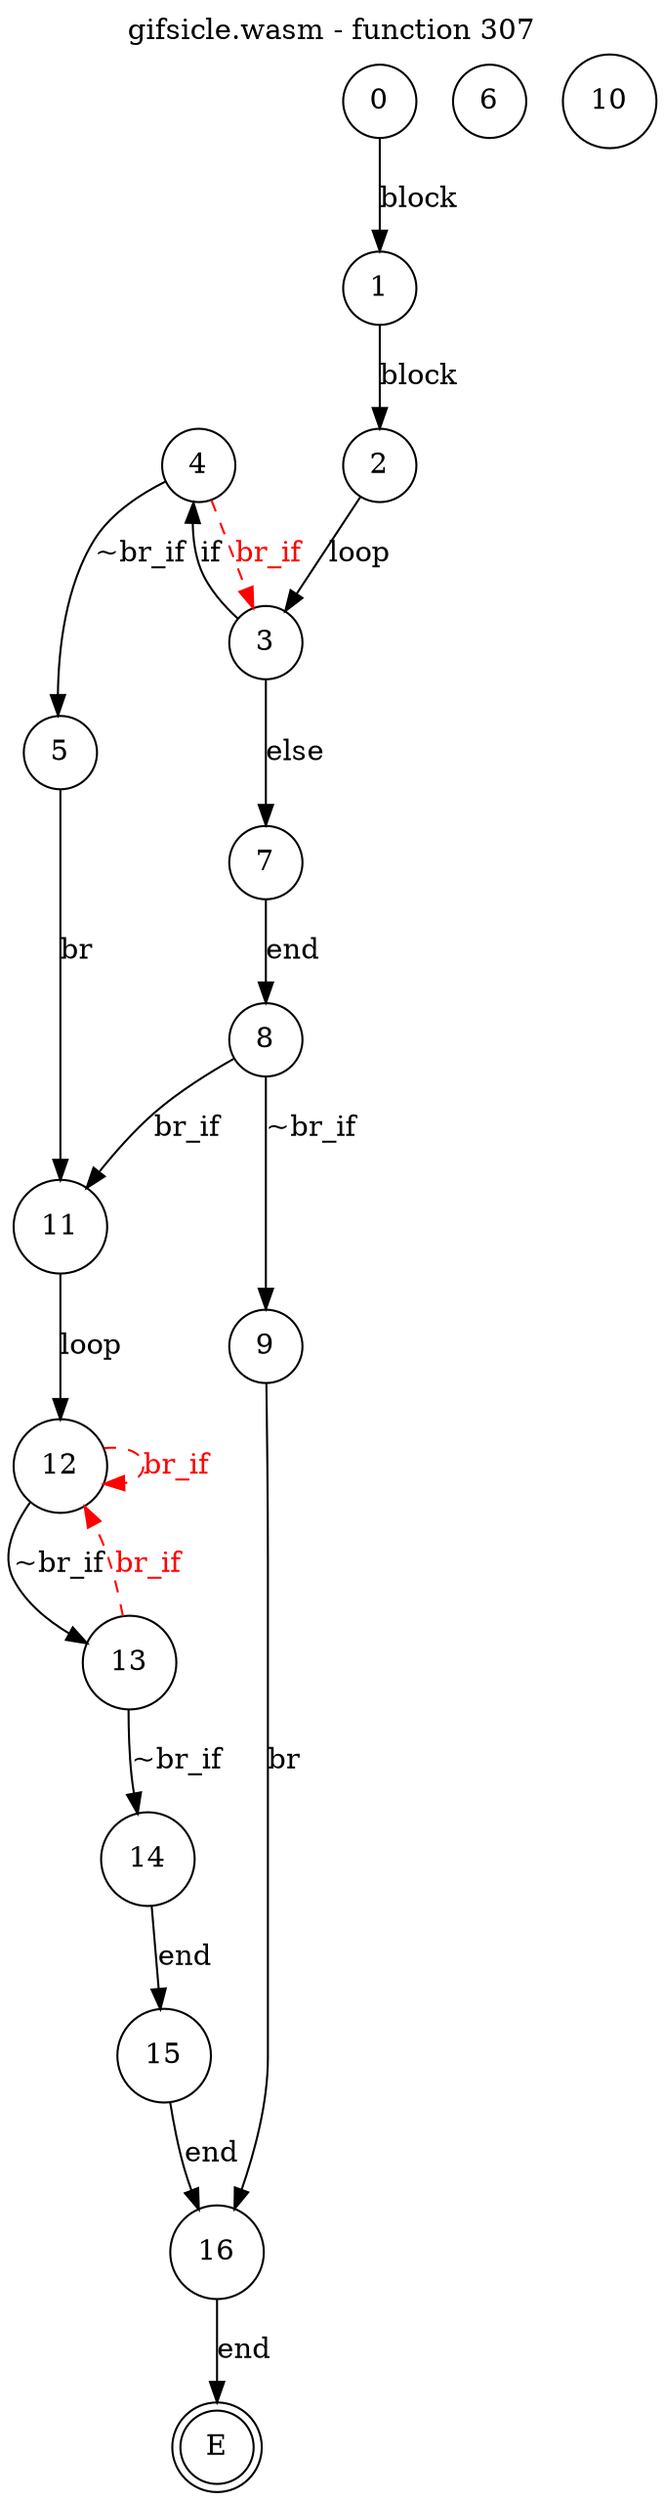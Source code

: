 digraph finite_state_machine {
    label = "gifsicle.wasm - function 307"
    labelloc =  t
    labelfontsize = 16
    labelfontcolor = black
    labelfontname = "Helvetica"
    node [shape = doublecircle]; E ;
node [shape=circle, fontcolor=black, style="", label="0"]0
node [shape=circle, fontcolor=black, style="", label="1"]1
node [shape=circle, fontcolor=black, style="", label="2"]2
node [shape=circle, fontcolor=black, style="", label="3"]3
node [shape=circle, fontcolor=black, style="", label="4"]4
node [shape=circle, fontcolor=black, style="", label="5"]5
node [shape=circle, fontcolor=black, style="", label="6"]6
node [shape=circle, fontcolor=black, style="", label="7"]7
node [shape=circle, fontcolor=black, style="", label="8"]8
node [shape=circle, fontcolor=black, style="", label="9"]9
node [shape=circle, fontcolor=black, style="", label="10"]10
node [shape=circle, fontcolor=black, style="", label="11"]11
node [shape=circle, fontcolor=black, style="", label="12"]12
node [shape=circle, fontcolor=black, style="", label="13"]13
node [shape=circle, fontcolor=black, style="", label="14"]14
node [shape=circle, fontcolor=black, style="", label="15"]15
node [shape=circle, fontcolor=black, style="", label="16"]16
node [shape=circle, fontcolor=black, style="", label="E"]E
    0 -> 1[label="block"];
    1 -> 2[label="block"];
    2 -> 3[label="loop"];
    3 -> 4[label="if"];
    3 -> 7[label="else"];
    4 -> 5[label="~br_if"];
    4 -> 3[style="dashed" color="red" fontcolor="red" label="br_if"];
    5 -> 11[label="br"];
    7 -> 8[label="end"];
    8 -> 9[label="~br_if"];
    8 -> 11[label="br_if"];
    9 -> 16[label="br"];
    11 -> 12[label="loop"];
    12 -> 13[label="~br_if"];
    12 -> 12[style="dashed" color="red" fontcolor="red" label="br_if"];
    13 -> 14[label="~br_if"];
    13 -> 12[style="dashed" color="red" fontcolor="red" label="br_if"];
    14 -> 15[label="end"];
    15 -> 16[label="end"];
    16 -> E[label="end"];
}
